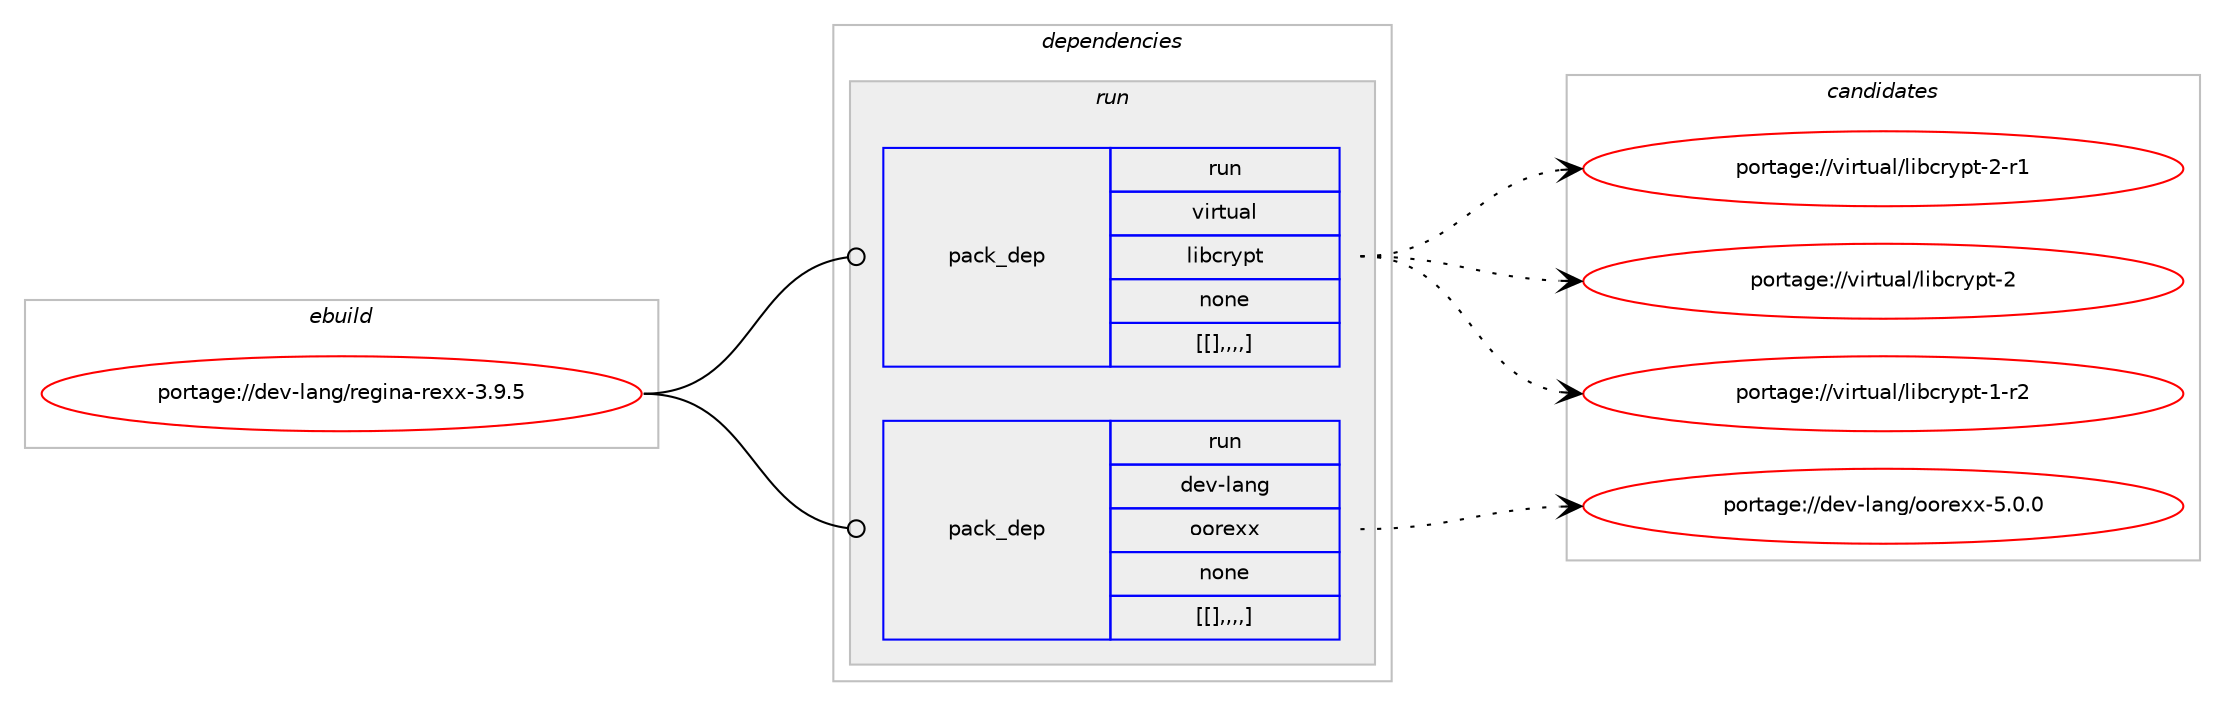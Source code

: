 digraph prolog {

# *************
# Graph options
# *************

newrank=true;
concentrate=true;
compound=true;
graph [rankdir=LR,fontname=Helvetica,fontsize=10,ranksep=1.5];#, ranksep=2.5, nodesep=0.2];
edge  [arrowhead=vee];
node  [fontname=Helvetica,fontsize=10];

# **********
# The ebuild
# **********

subgraph cluster_leftcol {
color=gray;
label=<<i>ebuild</i>>;
id [label="portage://dev-lang/regina-rexx-3.9.5", color=red, width=4, href="../dev-lang/regina-rexx-3.9.5.svg"];
}

# ****************
# The dependencies
# ****************

subgraph cluster_midcol {
color=gray;
label=<<i>dependencies</i>>;
subgraph cluster_compile {
fillcolor="#eeeeee";
style=filled;
label=<<i>compile</i>>;
}
subgraph cluster_compileandrun {
fillcolor="#eeeeee";
style=filled;
label=<<i>compile and run</i>>;
}
subgraph cluster_run {
fillcolor="#eeeeee";
style=filled;
label=<<i>run</i>>;
subgraph pack77844 {
dependency103650 [label=<<TABLE BORDER="0" CELLBORDER="1" CELLSPACING="0" CELLPADDING="4" WIDTH="220"><TR><TD ROWSPAN="6" CELLPADDING="30">pack_dep</TD></TR><TR><TD WIDTH="110">run</TD></TR><TR><TD>virtual</TD></TR><TR><TD>libcrypt</TD></TR><TR><TD>none</TD></TR><TR><TD>[[],,,,]</TD></TR></TABLE>>, shape=none, color=blue];
}
id:e -> dependency103650:w [weight=20,style="solid",arrowhead="odot"];
subgraph pack77845 {
dependency103651 [label=<<TABLE BORDER="0" CELLBORDER="1" CELLSPACING="0" CELLPADDING="4" WIDTH="220"><TR><TD ROWSPAN="6" CELLPADDING="30">pack_dep</TD></TR><TR><TD WIDTH="110">run</TD></TR><TR><TD>dev-lang</TD></TR><TR><TD>oorexx</TD></TR><TR><TD>none</TD></TR><TR><TD>[[],,,,]</TD></TR></TABLE>>, shape=none, color=blue];
}
id:e -> dependency103651:w [weight=20,style="solid",arrowhead="odot"];
}
}

# **************
# The candidates
# **************

subgraph cluster_choices {
rank=same;
color=gray;
label=<<i>candidates</i>>;

subgraph choice77844 {
color=black;
nodesep=1;
choice1181051141161179710847108105989911412111211645504511449 [label="portage://virtual/libcrypt-2-r1", color=red, width=4,href="../virtual/libcrypt-2-r1.svg"];
choice118105114116117971084710810598991141211121164550 [label="portage://virtual/libcrypt-2", color=red, width=4,href="../virtual/libcrypt-2.svg"];
choice1181051141161179710847108105989911412111211645494511450 [label="portage://virtual/libcrypt-1-r2", color=red, width=4,href="../virtual/libcrypt-1-r2.svg"];
dependency103650:e -> choice1181051141161179710847108105989911412111211645504511449:w [style=dotted,weight="100"];
dependency103650:e -> choice118105114116117971084710810598991141211121164550:w [style=dotted,weight="100"];
dependency103650:e -> choice1181051141161179710847108105989911412111211645494511450:w [style=dotted,weight="100"];
}
subgraph choice77845 {
color=black;
nodesep=1;
choice100101118451089711010347111111114101120120455346484648 [label="portage://dev-lang/oorexx-5.0.0", color=red, width=4,href="../dev-lang/oorexx-5.0.0.svg"];
dependency103651:e -> choice100101118451089711010347111111114101120120455346484648:w [style=dotted,weight="100"];
}
}

}
